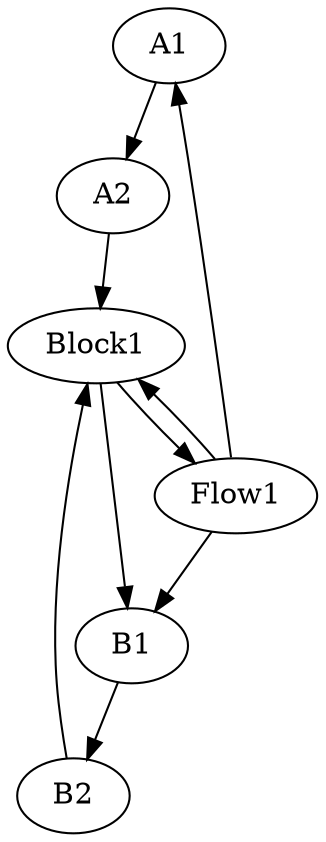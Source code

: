 digraph "block-flow1" {
name="block-flow1"
node [cpu=0 fid=1 toffs=0 beamproc="" tef=0 id="0x1000000000000000" gid=0 evtno=0 sid=0 bpid=0 beamin=0 bpcstart=0 reqnobeam=0 vacc=0 tvalid=0 prio=0]
A1 [type=tmsg pattern=A par="0xA1" patentry=1]
A2 [type=tmsg pattern=A par="0xA2" toffs=1000000]
B1 [type=tmsg pattern=B par="0xB1" patentry=1]
B2 [type=tmsg pattern=B par="0xB2" toffs=1000000]
Block1 [type=block pattern=A qlo=1 tperiod=10000000]
Flow1 [type=flow pattern=A qty=3]
A1 -> A2 -> Block1 -> Flow1 -> A1 [type=defdst]
B1 -> B2 -> Block1 [type=defdst]
Flow1 -> Block1 [type=target]
Flow1 -> B1 [type=flowdst]
Block1 -> B1 [type=altdst]
}
